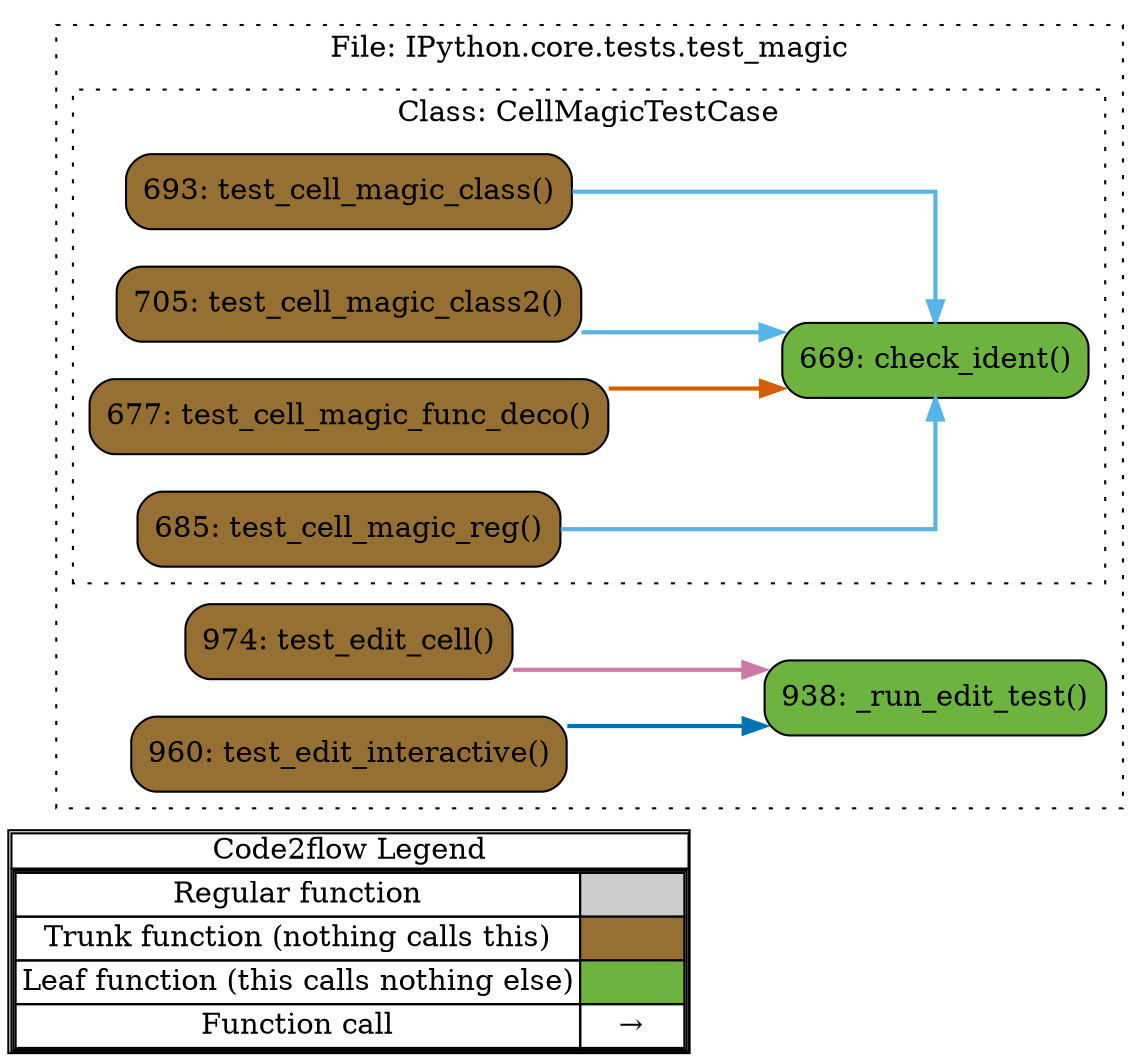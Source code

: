 digraph G {
concentrate=true;
splines="ortho";
rankdir="LR";
subgraph legend{
    rank = min;
    label = "legend";
    Legend [shape=none, margin=0, label = <
        <table cellspacing="0" cellpadding="0" border="1"><tr><td>Code2flow Legend</td></tr><tr><td>
        <table cellspacing="0">
        <tr><td>Regular function</td><td width="50px" bgcolor='#cccccc'></td></tr>
        <tr><td>Trunk function (nothing calls this)</td><td bgcolor='#966F33'></td></tr>
        <tr><td>Leaf function (this calls nothing else)</td><td bgcolor='#6db33f'></td></tr>
        <tr><td>Function call</td><td><font color='black'>&#8594;</font></td></tr>
        </table></td></tr></table>
        >];
}node_39ee1837 [label="669: check_ident()" name="IPython.core.tests.test_magic::CellMagicTestCase.check_ident" shape="rect" style="rounded,filled" fillcolor="#6db33f" ];
node_0783afea [label="693: test_cell_magic_class()" name="IPython.core.tests.test_magic::CellMagicTestCase.test_cell_magic_class" shape="rect" style="rounded,filled" fillcolor="#966F33" ];
node_4db0ac4a [label="705: test_cell_magic_class2()" name="IPython.core.tests.test_magic::CellMagicTestCase.test_cell_magic_class2" shape="rect" style="rounded,filled" fillcolor="#966F33" ];
node_250799de [label="677: test_cell_magic_func_deco()" name="IPython.core.tests.test_magic::CellMagicTestCase.test_cell_magic_func_deco" shape="rect" style="rounded,filled" fillcolor="#966F33" ];
node_3dd10952 [label="685: test_cell_magic_reg()" name="IPython.core.tests.test_magic::CellMagicTestCase.test_cell_magic_reg" shape="rect" style="rounded,filled" fillcolor="#966F33" ];
node_353354c1 [label="938: _run_edit_test()" name="IPython.core.tests.test_magic::_run_edit_test" shape="rect" style="rounded,filled" fillcolor="#6db33f" ];
node_e2ac97e7 [label="974: test_edit_cell()" name="IPython.core.tests.test_magic::test_edit_cell" shape="rect" style="rounded,filled" fillcolor="#966F33" ];
node_9212587d [label="960: test_edit_interactive()" name="IPython.core.tests.test_magic::test_edit_interactive" shape="rect" style="rounded,filled" fillcolor="#966F33" ];
node_0783afea -> node_39ee1837 [color="#56B4E9" penwidth="2"];
node_4db0ac4a -> node_39ee1837 [color="#56B4E9" penwidth="2"];
node_250799de -> node_39ee1837 [color="#D55E00" penwidth="2"];
node_3dd10952 -> node_39ee1837 [color="#56B4E9" penwidth="2"];
node_e2ac97e7 -> node_353354c1 [color="#CC79A7" penwidth="2"];
node_9212587d -> node_353354c1 [color="#0072B2" penwidth="2"];
subgraph cluster_2e4ad6db {
    node_353354c1 node_9212587d node_e2ac97e7;
    label="File: IPython.core.tests.test_magic";
    name="IPython.core.tests.test_magic";
    style="filled";
    graph[style=dotted];
    subgraph cluster_650d4b15 {
        node_39ee1837 node_250799de node_3dd10952 node_0783afea node_4db0ac4a;
        label="Class: CellMagicTestCase";
        name="CellMagicTestCase";
        style="filled";
        graph[style=dotted];
    };
};
}
